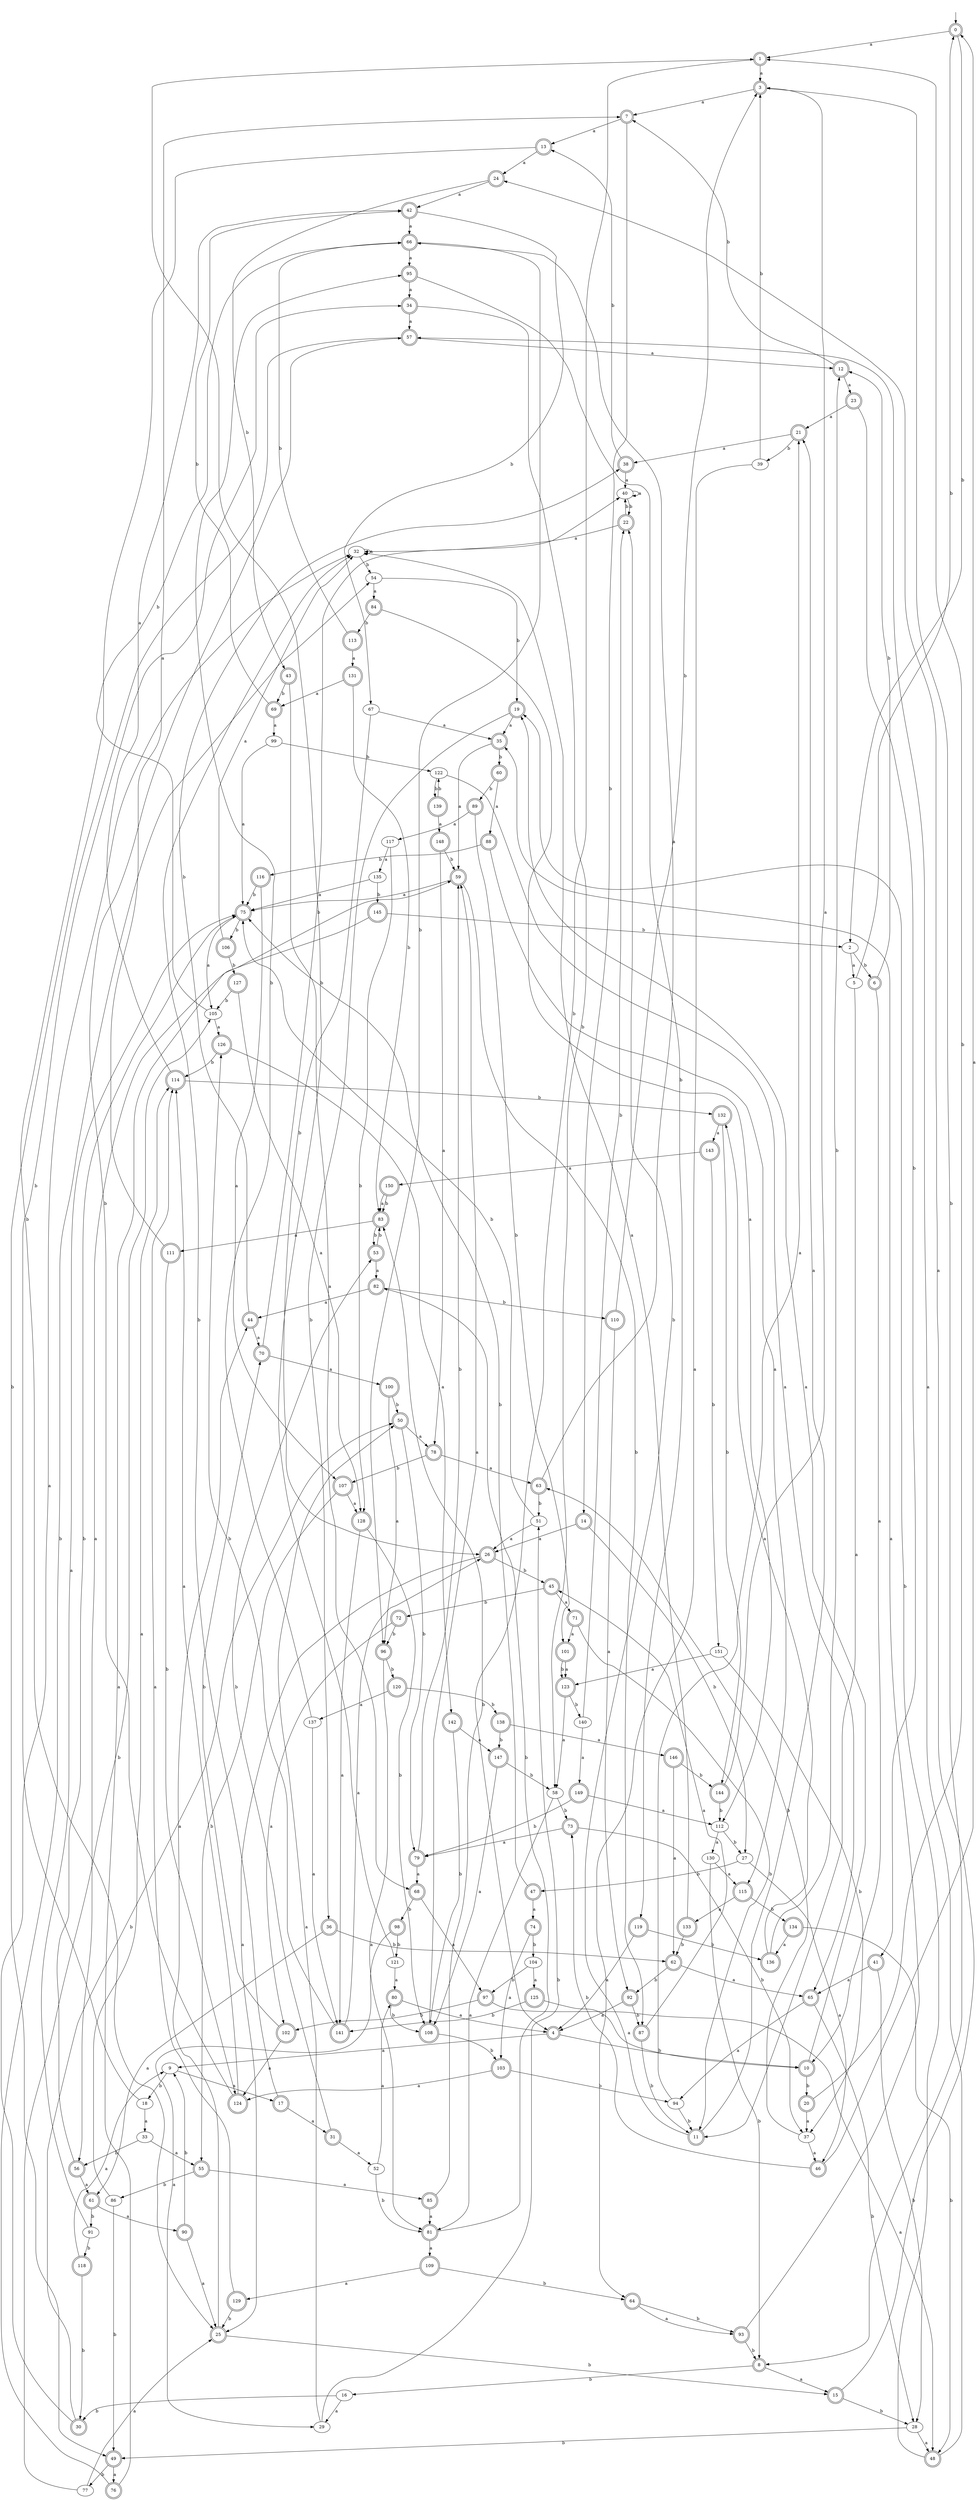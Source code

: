 digraph RandomDFA {
  __start0 [label="", shape=none];
  __start0 -> 0 [label=""];
  0 [shape=circle] [shape=doublecircle]
  0 -> 1 [label="a"]
  0 -> 2 [label="b"]
  1 [shape=doublecircle]
  1 -> 3 [label="a"]
  1 -> 4 [label="b"]
  2
  2 -> 5 [label="a"]
  2 -> 6 [label="b"]
  3 [shape=doublecircle]
  3 -> 7 [label="a"]
  3 -> 8 [label="b"]
  4 [shape=doublecircle]
  4 -> 9 [label="a"]
  4 -> 10 [label="b"]
  5
  5 -> 11 [label="a"]
  5 -> 0 [label="b"]
  6 [shape=doublecircle]
  6 -> 10 [label="a"]
  6 -> 12 [label="b"]
  7 [shape=doublecircle]
  7 -> 13 [label="a"]
  7 -> 14 [label="b"]
  8 [shape=doublecircle]
  8 -> 15 [label="a"]
  8 -> 16 [label="b"]
  9
  9 -> 17 [label="a"]
  9 -> 18 [label="b"]
  10 [shape=doublecircle]
  10 -> 19 [label="a"]
  10 -> 20 [label="b"]
  11 [shape=doublecircle]
  11 -> 21 [label="a"]
  11 -> 22 [label="b"]
  12 [shape=doublecircle]
  12 -> 23 [label="a"]
  12 -> 7 [label="b"]
  13 [shape=doublecircle]
  13 -> 24 [label="a"]
  13 -> 25 [label="b"]
  14 [shape=doublecircle]
  14 -> 26 [label="a"]
  14 -> 27 [label="b"]
  15 [shape=doublecircle]
  15 -> 24 [label="a"]
  15 -> 28 [label="b"]
  16
  16 -> 29 [label="a"]
  16 -> 30 [label="b"]
  17 [shape=doublecircle]
  17 -> 31 [label="a"]
  17 -> 32 [label="b"]
  18
  18 -> 33 [label="a"]
  18 -> 34 [label="b"]
  19 [shape=doublecircle]
  19 -> 35 [label="a"]
  19 -> 36 [label="b"]
  20 [shape=doublecircle]
  20 -> 37 [label="a"]
  20 -> 1 [label="b"]
  21 [shape=doublecircle]
  21 -> 38 [label="a"]
  21 -> 39 [label="b"]
  22 [shape=doublecircle]
  22 -> 32 [label="a"]
  22 -> 40 [label="b"]
  23 [shape=doublecircle]
  23 -> 21 [label="a"]
  23 -> 41 [label="b"]
  24 [shape=doublecircle]
  24 -> 42 [label="a"]
  24 -> 43 [label="b"]
  25 [shape=doublecircle]
  25 -> 44 [label="a"]
  25 -> 15 [label="b"]
  26 [shape=doublecircle]
  26 -> 25 [label="a"]
  26 -> 45 [label="b"]
  27
  27 -> 46 [label="a"]
  27 -> 47 [label="b"]
  28
  28 -> 48 [label="a"]
  28 -> 49 [label="b"]
  29
  29 -> 50 [label="a"]
  29 -> 51 [label="b"]
  30 [shape=doublecircle]
  30 -> 32 [label="a"]
  30 -> 50 [label="b"]
  31 [shape=doublecircle]
  31 -> 52 [label="a"]
  31 -> 53 [label="b"]
  32
  32 -> 32 [label="a"]
  32 -> 54 [label="b"]
  33
  33 -> 55 [label="a"]
  33 -> 56 [label="b"]
  34 [shape=doublecircle]
  34 -> 57 [label="a"]
  34 -> 58 [label="b"]
  35 [shape=doublecircle]
  35 -> 59 [label="a"]
  35 -> 60 [label="b"]
  36 [shape=doublecircle]
  36 -> 61 [label="a"]
  36 -> 62 [label="b"]
  37
  37 -> 46 [label="a"]
  37 -> 63 [label="b"]
  38 [shape=doublecircle]
  38 -> 40 [label="a"]
  38 -> 13 [label="b"]
  39
  39 -> 64 [label="a"]
  39 -> 3 [label="b"]
  40
  40 -> 40 [label="a"]
  40 -> 22 [label="b"]
  41 [shape=doublecircle]
  41 -> 65 [label="a"]
  41 -> 28 [label="b"]
  42 [shape=doublecircle]
  42 -> 66 [label="a"]
  42 -> 67 [label="b"]
  43 [shape=doublecircle]
  43 -> 68 [label="a"]
  43 -> 69 [label="b"]
  44 [shape=doublecircle]
  44 -> 70 [label="a"]
  44 -> 38 [label="b"]
  45 [shape=doublecircle]
  45 -> 71 [label="a"]
  45 -> 72 [label="b"]
  46 [shape=doublecircle]
  46 -> 0 [label="a"]
  46 -> 73 [label="b"]
  47 [shape=doublecircle]
  47 -> 74 [label="a"]
  47 -> 75 [label="b"]
  48 [shape=doublecircle]
  48 -> 57 [label="a"]
  48 -> 19 [label="b"]
  49 [shape=doublecircle]
  49 -> 76 [label="a"]
  49 -> 77 [label="b"]
  50 [shape=doublecircle]
  50 -> 78 [label="a"]
  50 -> 79 [label="b"]
  51
  51 -> 26 [label="a"]
  51 -> 75 [label="b"]
  52
  52 -> 80 [label="a"]
  52 -> 81 [label="b"]
  53 [shape=doublecircle]
  53 -> 82 [label="a"]
  53 -> 83 [label="b"]
  54
  54 -> 84 [label="a"]
  54 -> 19 [label="b"]
  55 [shape=doublecircle]
  55 -> 85 [label="a"]
  55 -> 86 [label="b"]
  56 [shape=doublecircle]
  56 -> 61 [label="a"]
  56 -> 75 [label="b"]
  57 [shape=doublecircle]
  57 -> 12 [label="a"]
  57 -> 49 [label="b"]
  58
  58 -> 81 [label="a"]
  58 -> 73 [label="b"]
  59 [shape=doublecircle]
  59 -> 75 [label="a"]
  59 -> 87 [label="b"]
  60 [shape=doublecircle]
  60 -> 88 [label="a"]
  60 -> 89 [label="b"]
  61 [shape=doublecircle]
  61 -> 90 [label="a"]
  61 -> 91 [label="b"]
  62 [shape=doublecircle]
  62 -> 65 [label="a"]
  62 -> 92 [label="b"]
  63 [shape=doublecircle]
  63 -> 66 [label="a"]
  63 -> 51 [label="b"]
  64 [shape=doublecircle]
  64 -> 93 [label="a"]
  64 -> 93 [label="b"]
  65 [shape=doublecircle]
  65 -> 94 [label="a"]
  65 -> 28 [label="b"]
  66 [shape=doublecircle]
  66 -> 95 [label="a"]
  66 -> 96 [label="b"]
  67
  67 -> 35 [label="a"]
  67 -> 26 [label="b"]
  68 [shape=doublecircle]
  68 -> 97 [label="a"]
  68 -> 98 [label="b"]
  69 [shape=doublecircle]
  69 -> 99 [label="a"]
  69 -> 42 [label="b"]
  70 [shape=doublecircle]
  70 -> 100 [label="a"]
  70 -> 40 [label="b"]
  71 [shape=doublecircle]
  71 -> 101 [label="a"]
  71 -> 11 [label="b"]
  72 [shape=doublecircle]
  72 -> 102 [label="a"]
  72 -> 96 [label="b"]
  73 [shape=doublecircle]
  73 -> 79 [label="a"]
  73 -> 37 [label="b"]
  74 [shape=doublecircle]
  74 -> 103 [label="a"]
  74 -> 104 [label="b"]
  75 [shape=doublecircle]
  75 -> 105 [label="a"]
  75 -> 106 [label="b"]
  76 [shape=doublecircle]
  76 -> 59 [label="a"]
  76 -> 54 [label="b"]
  77
  77 -> 25 [label="a"]
  77 -> 105 [label="b"]
  78 [shape=doublecircle]
  78 -> 63 [label="a"]
  78 -> 107 [label="b"]
  79 [shape=doublecircle]
  79 -> 68 [label="a"]
  79 -> 59 [label="b"]
  80 [shape=doublecircle]
  80 -> 4 [label="a"]
  80 -> 108 [label="b"]
  81 [shape=doublecircle]
  81 -> 109 [label="a"]
  81 -> 82 [label="b"]
  82 [shape=doublecircle]
  82 -> 44 [label="a"]
  82 -> 110 [label="b"]
  83 [shape=doublecircle]
  83 -> 111 [label="a"]
  83 -> 53 [label="b"]
  84 [shape=doublecircle]
  84 -> 112 [label="a"]
  84 -> 113 [label="b"]
  85 [shape=doublecircle]
  85 -> 81 [label="a"]
  85 -> 83 [label="b"]
  86
  86 -> 114 [label="a"]
  86 -> 49 [label="b"]
  87 [shape=doublecircle]
  87 -> 45 [label="a"]
  87 -> 11 [label="b"]
  88 [shape=doublecircle]
  88 -> 115 [label="a"]
  88 -> 116 [label="b"]
  89 [shape=doublecircle]
  89 -> 117 [label="a"]
  89 -> 101 [label="b"]
  90 [shape=doublecircle]
  90 -> 25 [label="a"]
  90 -> 9 [label="b"]
  91
  91 -> 75 [label="a"]
  91 -> 118 [label="b"]
  92 [shape=doublecircle]
  92 -> 4 [label="a"]
  92 -> 87 [label="b"]
  93 [shape=doublecircle]
  93 -> 35 [label="a"]
  93 -> 8 [label="b"]
  94
  94 -> 21 [label="a"]
  94 -> 11 [label="b"]
  95 [shape=doublecircle]
  95 -> 34 [label="a"]
  95 -> 119 [label="b"]
  96 [shape=doublecircle]
  96 -> 81 [label="a"]
  96 -> 120 [label="b"]
  97 [shape=doublecircle]
  97 -> 48 [label="a"]
  97 -> 102 [label="b"]
  98 [shape=doublecircle]
  98 -> 29 [label="a"]
  98 -> 121 [label="b"]
  99
  99 -> 75 [label="a"]
  99 -> 122 [label="b"]
  100 [shape=doublecircle]
  100 -> 96 [label="a"]
  100 -> 50 [label="b"]
  101 [shape=doublecircle]
  101 -> 123 [label="a"]
  101 -> 123 [label="b"]
  102 [shape=doublecircle]
  102 -> 124 [label="a"]
  102 -> 70 [label="b"]
  103 [shape=doublecircle]
  103 -> 124 [label="a"]
  103 -> 94 [label="b"]
  104
  104 -> 125 [label="a"]
  104 -> 97 [label="b"]
  105
  105 -> 126 [label="a"]
  105 -> 66 [label="b"]
  106 [shape=doublecircle]
  106 -> 32 [label="a"]
  106 -> 127 [label="b"]
  107 [shape=doublecircle]
  107 -> 128 [label="a"]
  107 -> 55 [label="b"]
  108 [shape=doublecircle]
  108 -> 59 [label="a"]
  108 -> 103 [label="b"]
  109 [shape=doublecircle]
  109 -> 129 [label="a"]
  109 -> 64 [label="b"]
  110 [shape=doublecircle]
  110 -> 92 [label="a"]
  110 -> 3 [label="b"]
  111 [shape=doublecircle]
  111 -> 7 [label="a"]
  111 -> 124 [label="b"]
  112
  112 -> 130 [label="a"]
  112 -> 27 [label="b"]
  113 [shape=doublecircle]
  113 -> 131 [label="a"]
  113 -> 66 [label="b"]
  114 [shape=doublecircle]
  114 -> 42 [label="a"]
  114 -> 132 [label="b"]
  115 [shape=doublecircle]
  115 -> 133 [label="a"]
  115 -> 134 [label="b"]
  116 [shape=doublecircle]
  116 -> 107 [label="a"]
  116 -> 75 [label="b"]
  117
  117 -> 135 [label="a"]
  117 -> 128 [label="b"]
  118 [shape=doublecircle]
  118 -> 9 [label="a"]
  118 -> 30 [label="b"]
  119 [shape=doublecircle]
  119 -> 4 [label="a"]
  119 -> 136 [label="b"]
  120 [shape=doublecircle]
  120 -> 137 [label="a"]
  120 -> 138 [label="b"]
  121
  121 -> 80 [label="a"]
  121 -> 1 [label="b"]
  122
  122 -> 65 [label="a"]
  122 -> 139 [label="b"]
  123 [shape=doublecircle]
  123 -> 58 [label="a"]
  123 -> 140 [label="b"]
  124 [shape=doublecircle]
  124 -> 114 [label="a"]
  124 -> 57 [label="b"]
  125 [shape=doublecircle]
  125 -> 10 [label="a"]
  125 -> 141 [label="b"]
  126 [shape=doublecircle]
  126 -> 142 [label="a"]
  126 -> 114 [label="b"]
  127 [shape=doublecircle]
  127 -> 128 [label="a"]
  127 -> 105 [label="b"]
  128 [shape=doublecircle]
  128 -> 141 [label="a"]
  128 -> 108 [label="b"]
  129 [shape=doublecircle]
  129 -> 114 [label="a"]
  129 -> 25 [label="b"]
  130
  130 -> 115 [label="a"]
  130 -> 8 [label="b"]
  131 [shape=doublecircle]
  131 -> 69 [label="a"]
  131 -> 83 [label="b"]
  132 [shape=doublecircle]
  132 -> 143 [label="a"]
  132 -> 144 [label="b"]
  133 [shape=doublecircle]
  133 -> 32 [label="a"]
  133 -> 62 [label="b"]
  134 [shape=doublecircle]
  134 -> 136 [label="a"]
  134 -> 48 [label="b"]
  135
  135 -> 75 [label="a"]
  135 -> 145 [label="b"]
  136 [shape=doublecircle]
  136 -> 132 [label="a"]
  136 -> 12 [label="b"]
  137
  137 -> 141 [label="a"]
  137 -> 95 [label="b"]
  138 [shape=doublecircle]
  138 -> 146 [label="a"]
  138 -> 147 [label="b"]
  139 [shape=doublecircle]
  139 -> 148 [label="a"]
  139 -> 122 [label="b"]
  140
  140 -> 149 [label="a"]
  140 -> 22 [label="b"]
  141 [shape=doublecircle]
  141 -> 26 [label="a"]
  141 -> 126 [label="b"]
  142 [shape=doublecircle]
  142 -> 147 [label="a"]
  142 -> 108 [label="b"]
  143 [shape=doublecircle]
  143 -> 150 [label="a"]
  143 -> 151 [label="b"]
  144 [shape=doublecircle]
  144 -> 3 [label="a"]
  144 -> 112 [label="b"]
  145 [shape=doublecircle]
  145 -> 56 [label="a"]
  145 -> 2 [label="b"]
  146 [shape=doublecircle]
  146 -> 62 [label="a"]
  146 -> 144 [label="b"]
  147 [shape=doublecircle]
  147 -> 108 [label="a"]
  147 -> 58 [label="b"]
  148 [shape=doublecircle]
  148 -> 78 [label="a"]
  148 -> 59 [label="b"]
  149 [shape=doublecircle]
  149 -> 112 [label="a"]
  149 -> 79 [label="b"]
  150 [shape=doublecircle]
  150 -> 83 [label="a"]
  150 -> 83 [label="b"]
  151
  151 -> 123 [label="a"]
  151 -> 37 [label="b"]
}
